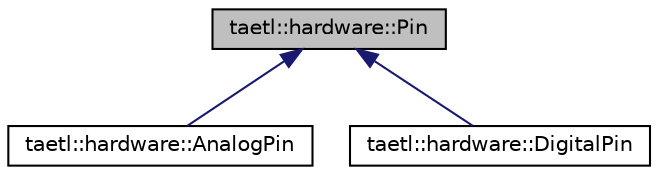 digraph "taetl::hardware::Pin"
{
  edge [fontname="Helvetica",fontsize="10",labelfontname="Helvetica",labelfontsize="10"];
  node [fontname="Helvetica",fontsize="10",shape=record];
  Node0 [label="taetl::hardware::Pin",height=0.2,width=0.4,color="black", fillcolor="grey75", style="filled", fontcolor="black"];
  Node0 -> Node1 [dir="back",color="midnightblue",fontsize="10",style="solid",fontname="Helvetica"];
  Node1 [label="taetl::hardware::AnalogPin",height=0.2,width=0.4,color="black", fillcolor="white", style="filled",URL="$classtaetl_1_1hardware_1_1AnalogPin.html",tooltip="Represents an analog physical pin on a micro controller. "];
  Node0 -> Node2 [dir="back",color="midnightblue",fontsize="10",style="solid",fontname="Helvetica"];
  Node2 [label="taetl::hardware::DigitalPin",height=0.2,width=0.4,color="black", fillcolor="white", style="filled",URL="$classtaetl_1_1hardware_1_1DigitalPin.html",tooltip="Represents a digital physical pin on a micro controller. "];
}
